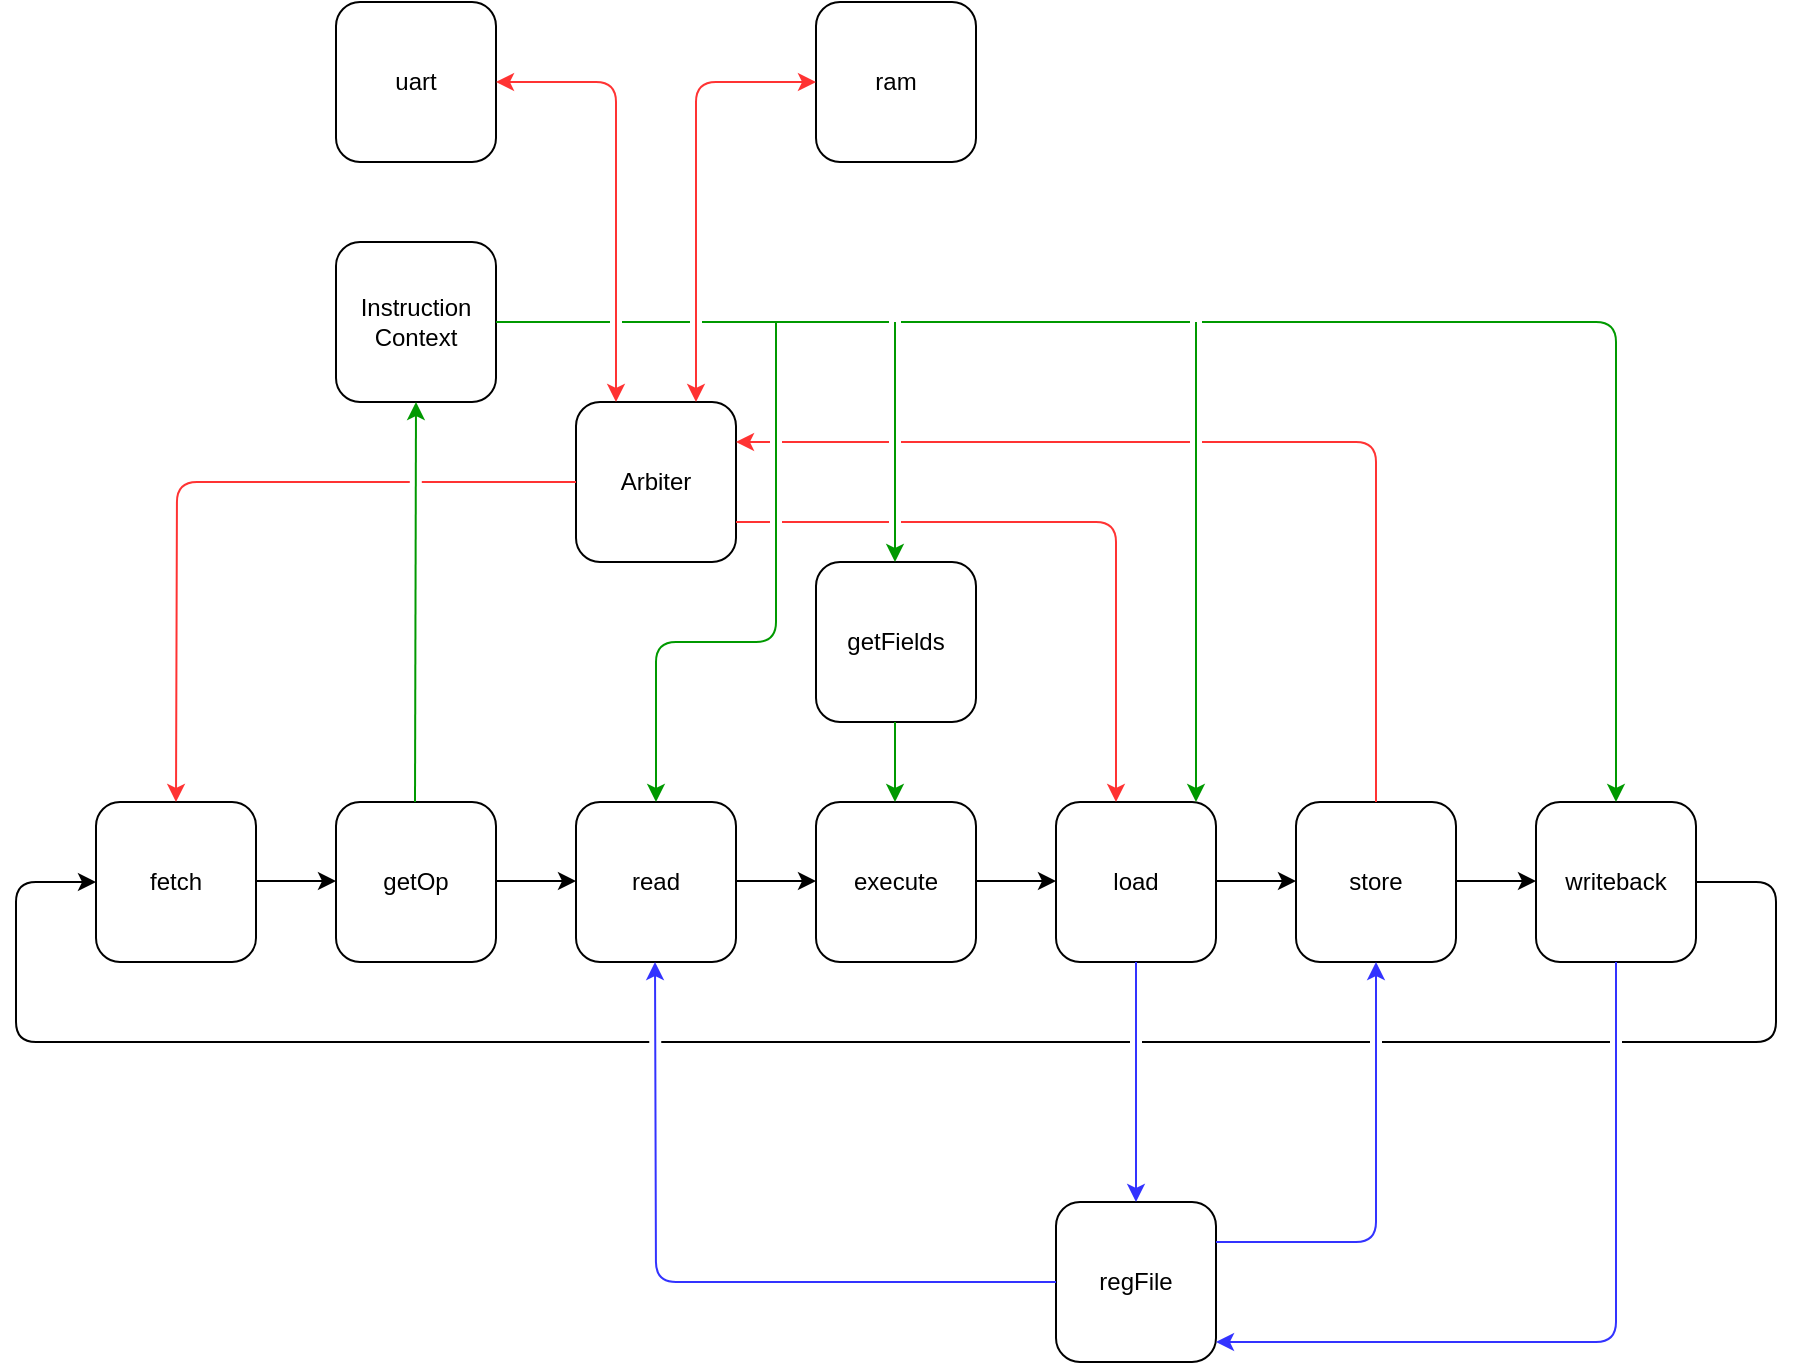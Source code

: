 <mxfile version="14.1.8" type="device"><diagram id="N2xR_WNCYuZi5Pg-iXnJ" name="Page-1"><mxGraphModel dx="1106" dy="1672" grid="1" gridSize="10" guides="1" tooltips="1" connect="1" arrows="1" fold="1" page="1" pageScale="1" pageWidth="1100" pageHeight="850" math="0" shadow="0"><root><mxCell id="0"/><mxCell id="1" parent="0"/><mxCell id="zaGdWiQKXc9QVE9CFiHG-1" value="fetch" style="rounded=1;whiteSpace=wrap;html=1;" vertex="1" parent="1"><mxGeometry x="160" y="280" width="80" height="80" as="geometry"/></mxCell><mxCell id="zaGdWiQKXc9QVE9CFiHG-2" value="getOp" style="rounded=1;whiteSpace=wrap;html=1;" vertex="1" parent="1"><mxGeometry x="280" y="280" width="80" height="80" as="geometry"/></mxCell><mxCell id="zaGdWiQKXc9QVE9CFiHG-3" value="read" style="rounded=1;whiteSpace=wrap;html=1;" vertex="1" parent="1"><mxGeometry x="400" y="280" width="80" height="80" as="geometry"/></mxCell><mxCell id="zaGdWiQKXc9QVE9CFiHG-4" value="execute" style="rounded=1;whiteSpace=wrap;html=1;" vertex="1" parent="1"><mxGeometry x="520" y="280" width="80" height="80" as="geometry"/></mxCell><mxCell id="zaGdWiQKXc9QVE9CFiHG-5" value="load" style="rounded=1;whiteSpace=wrap;html=1;" vertex="1" parent="1"><mxGeometry x="640" y="280" width="80" height="80" as="geometry"/></mxCell><mxCell id="zaGdWiQKXc9QVE9CFiHG-6" value="store" style="rounded=1;whiteSpace=wrap;html=1;" vertex="1" parent="1"><mxGeometry x="760" y="280" width="80" height="80" as="geometry"/></mxCell><mxCell id="zaGdWiQKXc9QVE9CFiHG-7" value="writeback" style="rounded=1;whiteSpace=wrap;html=1;" vertex="1" parent="1"><mxGeometry x="880" y="280" width="80" height="80" as="geometry"/></mxCell><mxCell id="zaGdWiQKXc9QVE9CFiHG-9" value="getFields" style="rounded=1;whiteSpace=wrap;html=1;" vertex="1" parent="1"><mxGeometry x="520" y="160" width="80" height="80" as="geometry"/></mxCell><mxCell id="zaGdWiQKXc9QVE9CFiHG-10" value="regFile" style="rounded=1;whiteSpace=wrap;html=1;" vertex="1" parent="1"><mxGeometry x="640" y="480" width="80" height="80" as="geometry"/></mxCell><mxCell id="zaGdWiQKXc9QVE9CFiHG-11" value="" style="endArrow=classic;html=1;strokeColor=#3333FF;" edge="1" parent="1"><mxGeometry width="50" height="50" relative="1" as="geometry"><mxPoint x="640" y="520" as="sourcePoint"/><mxPoint x="439.5" y="360" as="targetPoint"/><Array as="points"><mxPoint x="440" y="520"/></Array></mxGeometry></mxCell><mxCell id="zaGdWiQKXc9QVE9CFiHG-13" value="" style="endArrow=classic;html=1;strokeColor=#3333FF;" edge="1" parent="1"><mxGeometry width="50" height="50" relative="1" as="geometry"><mxPoint x="720" y="500" as="sourcePoint"/><mxPoint x="800" y="360" as="targetPoint"/><Array as="points"><mxPoint x="800" y="500"/></Array></mxGeometry></mxCell><mxCell id="zaGdWiQKXc9QVE9CFiHG-14" value="" style="endArrow=classic;html=1;strokeColor=#3333FF;" edge="1" parent="1"><mxGeometry width="50" height="50" relative="1" as="geometry"><mxPoint x="680" y="360" as="sourcePoint"/><mxPoint x="680" y="480" as="targetPoint"/></mxGeometry></mxCell><mxCell id="zaGdWiQKXc9QVE9CFiHG-15" value="" style="endArrow=classic;html=1;strokeColor=#009900;" edge="1" parent="1"><mxGeometry width="50" height="50" relative="1" as="geometry"><mxPoint x="559.5" y="240" as="sourcePoint"/><mxPoint x="559.5" y="280" as="targetPoint"/></mxGeometry></mxCell><mxCell id="zaGdWiQKXc9QVE9CFiHG-16" value="" style="endArrow=classic;html=1;" edge="1" parent="1"><mxGeometry width="50" height="50" relative="1" as="geometry"><mxPoint x="240" y="319.5" as="sourcePoint"/><mxPoint x="280" y="319.5" as="targetPoint"/></mxGeometry></mxCell><mxCell id="zaGdWiQKXc9QVE9CFiHG-17" value="" style="endArrow=classic;html=1;" edge="1" parent="1"><mxGeometry width="50" height="50" relative="1" as="geometry"><mxPoint x="360" y="319.5" as="sourcePoint"/><mxPoint x="400" y="319.5" as="targetPoint"/></mxGeometry></mxCell><mxCell id="zaGdWiQKXc9QVE9CFiHG-18" value="" style="endArrow=classic;html=1;" edge="1" parent="1"><mxGeometry width="50" height="50" relative="1" as="geometry"><mxPoint x="480" y="319.5" as="sourcePoint"/><mxPoint x="520" y="319.5" as="targetPoint"/></mxGeometry></mxCell><mxCell id="zaGdWiQKXc9QVE9CFiHG-19" value="" style="endArrow=classic;html=1;" edge="1" parent="1"><mxGeometry width="50" height="50" relative="1" as="geometry"><mxPoint x="600" y="319.5" as="sourcePoint"/><mxPoint x="640" y="319.5" as="targetPoint"/></mxGeometry></mxCell><mxCell id="zaGdWiQKXc9QVE9CFiHG-20" value="" style="endArrow=classic;html=1;" edge="1" parent="1"><mxGeometry width="50" height="50" relative="1" as="geometry"><mxPoint x="720" y="319.5" as="sourcePoint"/><mxPoint x="760" y="319.5" as="targetPoint"/></mxGeometry></mxCell><mxCell id="zaGdWiQKXc9QVE9CFiHG-21" value="" style="endArrow=classic;html=1;" edge="1" parent="1"><mxGeometry width="50" height="50" relative="1" as="geometry"><mxPoint x="840" y="319.5" as="sourcePoint"/><mxPoint x="880" y="319.5" as="targetPoint"/></mxGeometry></mxCell><mxCell id="zaGdWiQKXc9QVE9CFiHG-22" value="Arbiter" style="rounded=1;whiteSpace=wrap;html=1;" vertex="1" parent="1"><mxGeometry x="400" y="80" width="80" height="80" as="geometry"/></mxCell><mxCell id="zaGdWiQKXc9QVE9CFiHG-26" value="Instruction Context" style="rounded=1;whiteSpace=wrap;html=1;" vertex="1" parent="1"><mxGeometry x="280" width="80" height="80" as="geometry"/></mxCell><mxCell id="zaGdWiQKXc9QVE9CFiHG-27" value="" style="endArrow=classic;html=1;strokeColor=#009900;" edge="1" parent="1"><mxGeometry width="50" height="50" relative="1" as="geometry"><mxPoint x="319.5" y="280" as="sourcePoint"/><mxPoint x="320" y="80" as="targetPoint"/></mxGeometry></mxCell><mxCell id="zaGdWiQKXc9QVE9CFiHG-29" value="" style="endArrow=classic;html=1;strokeColor=#009900;" edge="1" parent="1"><mxGeometry width="50" height="50" relative="1" as="geometry"><mxPoint x="559.5" y="40" as="sourcePoint"/><mxPoint x="559.5" y="160" as="targetPoint"/></mxGeometry></mxCell><mxCell id="zaGdWiQKXc9QVE9CFiHG-25" value="" style="endArrow=classic;html=1;jumpStyle=gap;strokeColor=#FF3333;" edge="1" parent="1"><mxGeometry width="50" height="50" relative="1" as="geometry"><mxPoint x="400" y="120" as="sourcePoint"/><mxPoint x="200" y="280" as="targetPoint"/><Array as="points"><mxPoint x="200.5" y="120"/></Array></mxGeometry></mxCell><mxCell id="zaGdWiQKXc9QVE9CFiHG-30" value="" style="endArrow=classic;html=1;strokeColor=#009900;" edge="1" parent="1"><mxGeometry width="50" height="50" relative="1" as="geometry"><mxPoint x="710" y="40" as="sourcePoint"/><mxPoint x="710" y="280" as="targetPoint"/></mxGeometry></mxCell><mxCell id="zaGdWiQKXc9QVE9CFiHG-31" value="" style="endArrow=classic;html=1;strokeColor=#3333FF;" edge="1" parent="1"><mxGeometry width="50" height="50" relative="1" as="geometry"><mxPoint x="920" y="360" as="sourcePoint"/><mxPoint x="720" y="550" as="targetPoint"/><Array as="points"><mxPoint x="920" y="550"/></Array></mxGeometry></mxCell><mxCell id="zaGdWiQKXc9QVE9CFiHG-8" value="" style="endArrow=classic;html=1;jumpStyle=gap;" edge="1" parent="1"><mxGeometry width="50" height="50" relative="1" as="geometry"><mxPoint x="960" y="320" as="sourcePoint"/><mxPoint x="160" y="320" as="targetPoint"/><Array as="points"><mxPoint x="1000" y="320"/><mxPoint x="1000" y="400"/><mxPoint x="120" y="400"/><mxPoint x="120" y="320"/></Array></mxGeometry></mxCell><mxCell id="zaGdWiQKXc9QVE9CFiHG-32" value="uart" style="rounded=1;whiteSpace=wrap;html=1;" vertex="1" parent="1"><mxGeometry x="280" y="-120" width="80" height="80" as="geometry"/></mxCell><mxCell id="zaGdWiQKXc9QVE9CFiHG-33" value="ram" style="rounded=1;whiteSpace=wrap;html=1;" vertex="1" parent="1"><mxGeometry x="520" y="-120" width="80" height="80" as="geometry"/></mxCell><mxCell id="zaGdWiQKXc9QVE9CFiHG-34" value="" style="endArrow=classic;startArrow=classic;html=1;strokeColor=#FF3333;" edge="1" parent="1"><mxGeometry width="50" height="50" relative="1" as="geometry"><mxPoint x="360" y="-80" as="sourcePoint"/><mxPoint x="420" y="80" as="targetPoint"/><Array as="points"><mxPoint x="420" y="-80"/></Array></mxGeometry></mxCell><mxCell id="zaGdWiQKXc9QVE9CFiHG-35" value="" style="endArrow=classic;startArrow=classic;html=1;strokeColor=#FF3333;" edge="1" parent="1"><mxGeometry width="50" height="50" relative="1" as="geometry"><mxPoint x="520" y="-80" as="sourcePoint"/><mxPoint x="460" y="80" as="targetPoint"/><Array as="points"><mxPoint x="460" y="-80"/></Array></mxGeometry></mxCell><mxCell id="zaGdWiQKXc9QVE9CFiHG-28" value="" style="endArrow=classic;html=1;jumpStyle=gap;strokeColor=#009900;" edge="1" parent="1"><mxGeometry width="50" height="50" relative="1" as="geometry"><mxPoint x="360" y="40" as="sourcePoint"/><mxPoint x="920" y="280" as="targetPoint"/><Array as="points"><mxPoint x="920" y="40"/></Array></mxGeometry></mxCell><mxCell id="zaGdWiQKXc9QVE9CFiHG-37" value="" style="endArrow=classic;html=1;strokeColor=#009900;" edge="1" parent="1"><mxGeometry width="50" height="50" relative="1" as="geometry"><mxPoint x="500" y="40" as="sourcePoint"/><mxPoint x="440" y="280" as="targetPoint"/><Array as="points"><mxPoint x="500" y="200"/><mxPoint x="440" y="200"/></Array></mxGeometry></mxCell><mxCell id="zaGdWiQKXc9QVE9CFiHG-23" value="" style="endArrow=classic;html=1;jumpStyle=gap;strokeColor=#FF3333;" edge="1" parent="1"><mxGeometry width="50" height="50" relative="1" as="geometry"><mxPoint x="800" y="280" as="sourcePoint"/><mxPoint x="480" y="100" as="targetPoint"/><Array as="points"><mxPoint x="800" y="100"/></Array></mxGeometry></mxCell><mxCell id="zaGdWiQKXc9QVE9CFiHG-24" value="" style="endArrow=classic;html=1;jumpStyle=gap;strokeColor=#FF3333;" edge="1" parent="1"><mxGeometry width="50" height="50" relative="1" as="geometry"><mxPoint x="480" y="140" as="sourcePoint"/><mxPoint x="670" y="280" as="targetPoint"/><Array as="points"><mxPoint x="670" y="140"/></Array></mxGeometry></mxCell></root></mxGraphModel></diagram></mxfile>